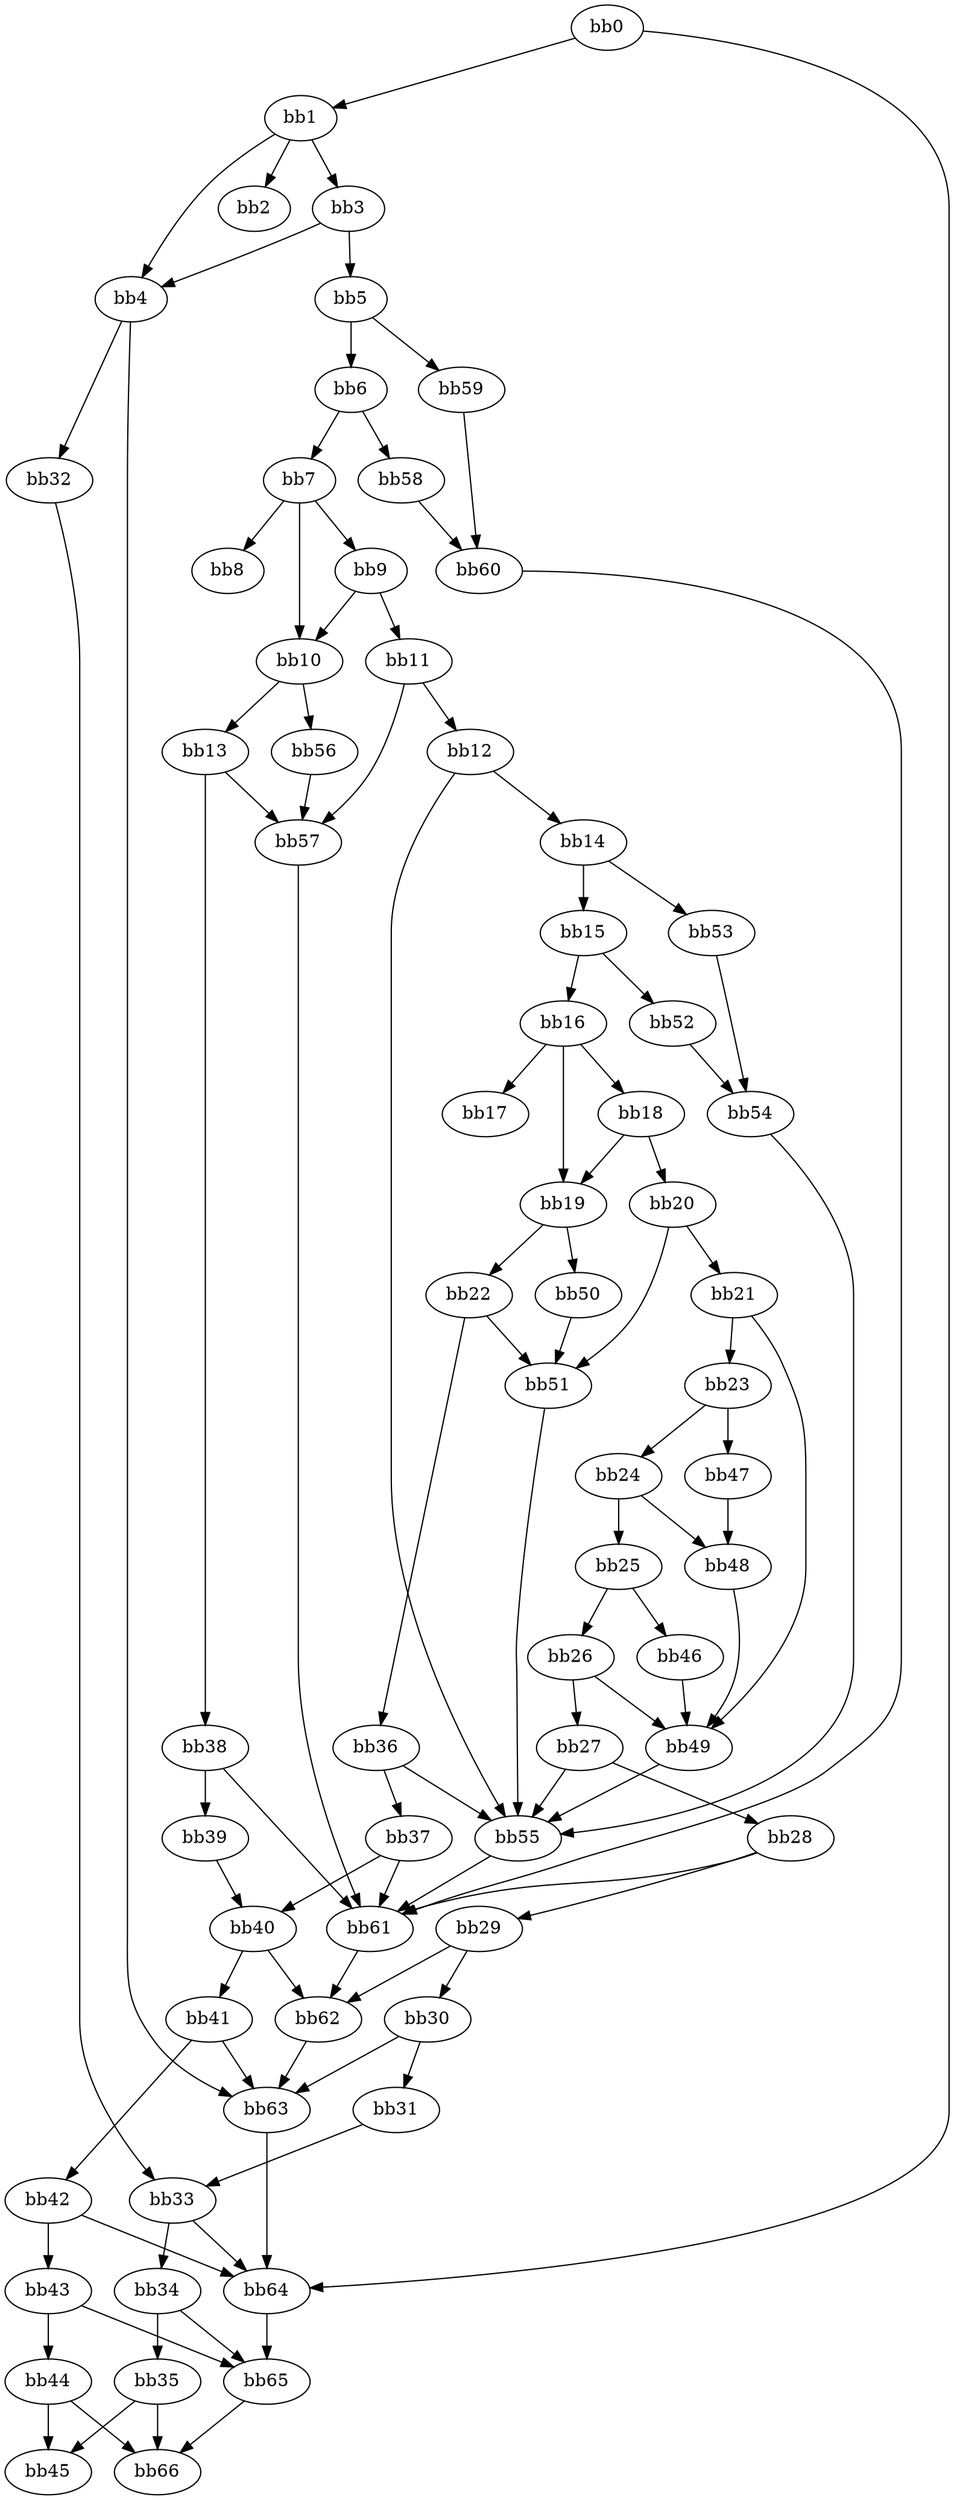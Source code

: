 digraph {
    0 [ label = "bb0\l" ]
    1 [ label = "bb1\l" ]
    2 [ label = "bb2\l" ]
    3 [ label = "bb3\l" ]
    4 [ label = "bb4\l" ]
    5 [ label = "bb5\l" ]
    6 [ label = "bb6\l" ]
    7 [ label = "bb7\l" ]
    8 [ label = "bb8\l" ]
    9 [ label = "bb9\l" ]
    10 [ label = "bb10\l" ]
    11 [ label = "bb11\l" ]
    12 [ label = "bb12\l" ]
    13 [ label = "bb13\l" ]
    14 [ label = "bb14\l" ]
    15 [ label = "bb15\l" ]
    16 [ label = "bb16\l" ]
    17 [ label = "bb17\l" ]
    18 [ label = "bb18\l" ]
    19 [ label = "bb19\l" ]
    20 [ label = "bb20\l" ]
    21 [ label = "bb21\l" ]
    22 [ label = "bb22\l" ]
    23 [ label = "bb23\l" ]
    24 [ label = "bb24\l" ]
    25 [ label = "bb25\l" ]
    26 [ label = "bb26\l" ]
    27 [ label = "bb27\l" ]
    28 [ label = "bb28\l" ]
    29 [ label = "bb29\l" ]
    30 [ label = "bb30\l" ]
    31 [ label = "bb31\l" ]
    32 [ label = "bb32\l" ]
    33 [ label = "bb33\l" ]
    34 [ label = "bb34\l" ]
    35 [ label = "bb35\l" ]
    36 [ label = "bb36\l" ]
    37 [ label = "bb37\l" ]
    38 [ label = "bb38\l" ]
    39 [ label = "bb39\l" ]
    40 [ label = "bb40\l" ]
    41 [ label = "bb41\l" ]
    42 [ label = "bb42\l" ]
    43 [ label = "bb43\l" ]
    44 [ label = "bb44\l" ]
    45 [ label = "bb45\l" ]
    46 [ label = "bb46\l" ]
    47 [ label = "bb47\l" ]
    48 [ label = "bb48\l" ]
    49 [ label = "bb49\l" ]
    50 [ label = "bb50\l" ]
    51 [ label = "bb51\l" ]
    52 [ label = "bb52\l" ]
    53 [ label = "bb53\l" ]
    54 [ label = "bb54\l" ]
    55 [ label = "bb55\l" ]
    56 [ label = "bb56\l" ]
    57 [ label = "bb57\l" ]
    58 [ label = "bb58\l" ]
    59 [ label = "bb59\l" ]
    60 [ label = "bb60\l" ]
    61 [ label = "bb61\l" ]
    62 [ label = "bb62\l" ]
    63 [ label = "bb63\l" ]
    64 [ label = "bb64\l" ]
    65 [ label = "bb65\l" ]
    66 [ label = "bb66\l" ]
    0 -> 1 [ ]
    0 -> 64 [ ]
    1 -> 2 [ ]
    1 -> 3 [ ]
    1 -> 4 [ ]
    3 -> 4 [ ]
    3 -> 5 [ ]
    4 -> 32 [ ]
    4 -> 63 [ ]
    5 -> 6 [ ]
    5 -> 59 [ ]
    6 -> 7 [ ]
    6 -> 58 [ ]
    7 -> 8 [ ]
    7 -> 9 [ ]
    7 -> 10 [ ]
    9 -> 10 [ ]
    9 -> 11 [ ]
    10 -> 13 [ ]
    10 -> 56 [ ]
    11 -> 12 [ ]
    11 -> 57 [ ]
    12 -> 14 [ ]
    12 -> 55 [ ]
    13 -> 38 [ ]
    13 -> 57 [ ]
    14 -> 15 [ ]
    14 -> 53 [ ]
    15 -> 16 [ ]
    15 -> 52 [ ]
    16 -> 17 [ ]
    16 -> 18 [ ]
    16 -> 19 [ ]
    18 -> 19 [ ]
    18 -> 20 [ ]
    19 -> 22 [ ]
    19 -> 50 [ ]
    20 -> 21 [ ]
    20 -> 51 [ ]
    21 -> 23 [ ]
    21 -> 49 [ ]
    22 -> 36 [ ]
    22 -> 51 [ ]
    23 -> 24 [ ]
    23 -> 47 [ ]
    24 -> 25 [ ]
    24 -> 48 [ ]
    25 -> 26 [ ]
    25 -> 46 [ ]
    26 -> 27 [ ]
    26 -> 49 [ ]
    27 -> 28 [ ]
    27 -> 55 [ ]
    28 -> 29 [ ]
    28 -> 61 [ ]
    29 -> 30 [ ]
    29 -> 62 [ ]
    30 -> 31 [ ]
    30 -> 63 [ ]
    31 -> 33 [ ]
    32 -> 33 [ ]
    33 -> 34 [ ]
    33 -> 64 [ ]
    34 -> 35 [ ]
    34 -> 65 [ ]
    35 -> 45 [ ]
    35 -> 66 [ ]
    36 -> 37 [ ]
    36 -> 55 [ ]
    37 -> 40 [ ]
    37 -> 61 [ ]
    38 -> 39 [ ]
    38 -> 61 [ ]
    39 -> 40 [ ]
    40 -> 41 [ ]
    40 -> 62 [ ]
    41 -> 42 [ ]
    41 -> 63 [ ]
    42 -> 43 [ ]
    42 -> 64 [ ]
    43 -> 44 [ ]
    43 -> 65 [ ]
    44 -> 45 [ ]
    44 -> 66 [ ]
    46 -> 49 [ ]
    47 -> 48 [ ]
    48 -> 49 [ ]
    49 -> 55 [ ]
    50 -> 51 [ ]
    51 -> 55 [ ]
    52 -> 54 [ ]
    53 -> 54 [ ]
    54 -> 55 [ ]
    55 -> 61 [ ]
    56 -> 57 [ ]
    57 -> 61 [ ]
    58 -> 60 [ ]
    59 -> 60 [ ]
    60 -> 61 [ ]
    61 -> 62 [ ]
    62 -> 63 [ ]
    63 -> 64 [ ]
    64 -> 65 [ ]
    65 -> 66 [ ]
}

